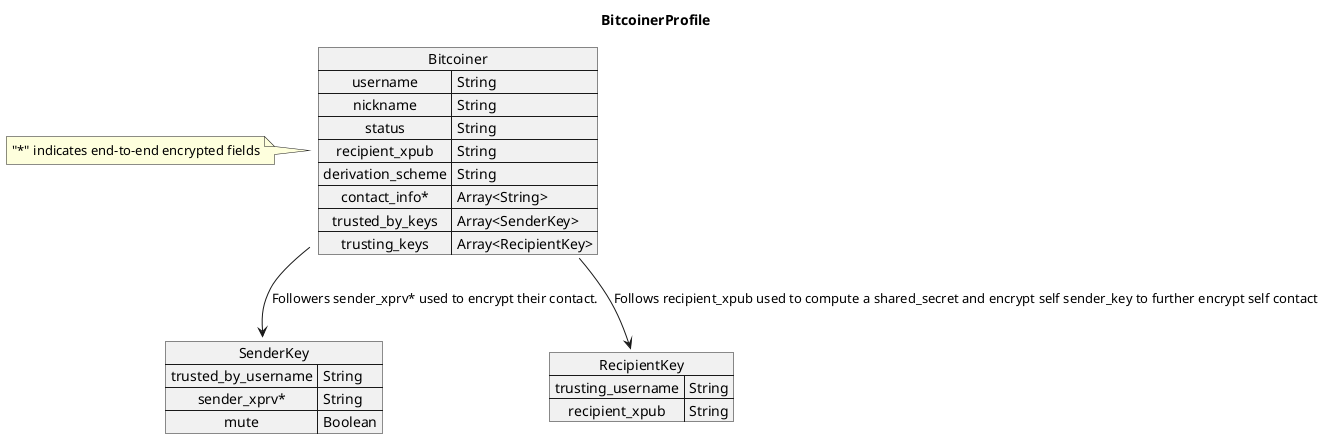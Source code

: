@startuml

title BitcoinerProfile

map Bitcoiner {
  username => String
  nickname => String
  status => String

  recipient_xpub => String
  derivation_scheme => String
  
  contact_info* => Array<String>

  trusted_by_keys => Array<SenderKey>
  trusting_keys => Array<RecipientKey>
}

note left
"*" indicates end-to-end encrypted fields
end note

map SenderKey {
  trusted_by_username => String
  sender_xprv* => String
  mute => Boolean
}


map RecipientKey {
  trusting_username => String
  recipient_xpub => String
}

Bitcoiner::followers_keys --> SenderKey : Followers sender_xprv* used to encrypt their contact.
Bitcoiner::follows_keys --> RecipientKey : Follows recipient_xpub used to compute a shared_secret and encrypt self sender_key to further encrypt self contact



@enduml


' m/purpose'/service'/usecase'/index'/revoke'

' PARENT
' m/128'/0'


' RECIPIENT
' m/128'/0'/0'/0'/0'


' PROFILE
' m/128'/0'/1'/0'/0'


' POSTS
' m/128'/0'/2'/0'/1'
' m/128'/0'/2'/1'/0'
' m/128'/0'/2'/2'/0'